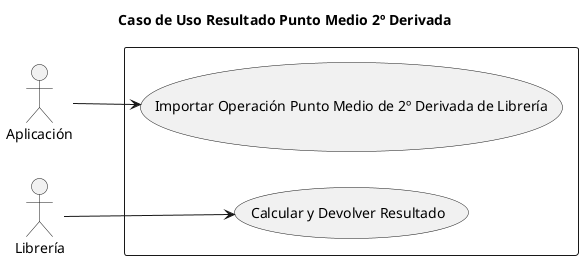 @startuml

title Caso de Uso Resultado Punto Medio 2º Derivada

left to right direction

actor Aplicación as aplication
actor Librería as library

rectangle  {
    usecase "Importar Operación Punto Medio de 2º Derivada de Librería" as importar
    usecase "Calcular y Devolver Resultado" as calcular

}

aplication --> importar: ""
library --> calcular: ""

@enduml